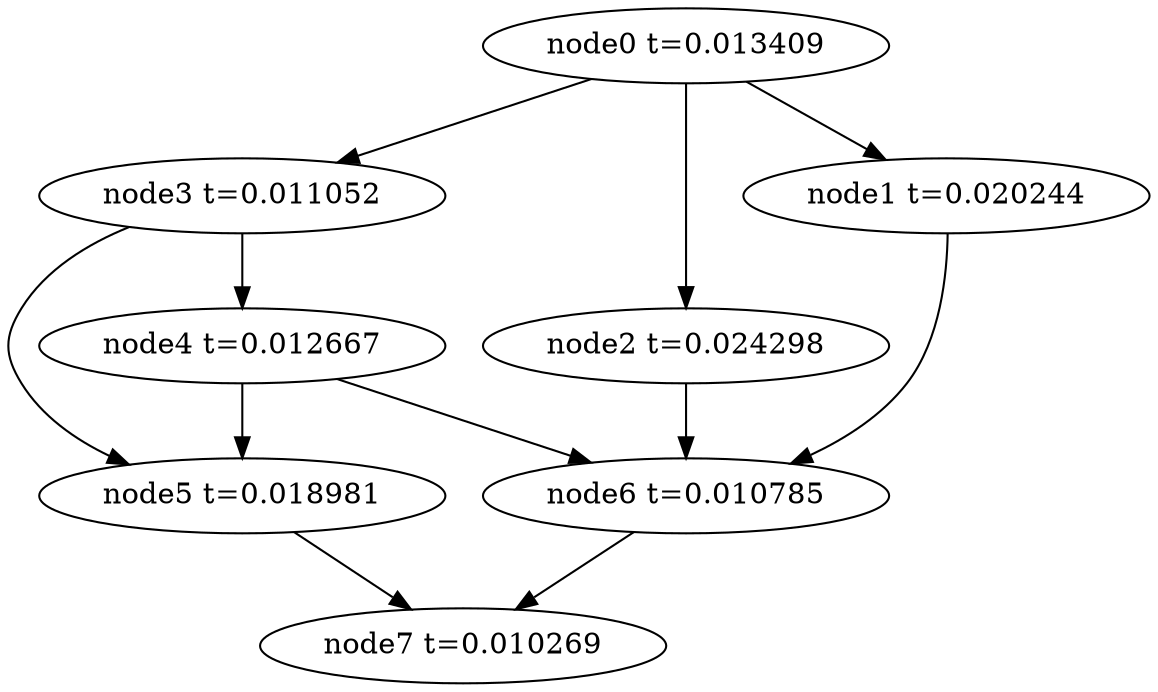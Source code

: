 digraph g{
	node7[label="node7 t=0.010269"]
	node6 -> node7
	node6[label="node6 t=0.010785"];
	node5 -> node7
	node5[label="node5 t=0.018981"];
	node4 -> node6
	node4 -> node5
	node4[label="node4 t=0.012667"];
	node3 -> node5
	node3 -> node4
	node3[label="node3 t=0.011052"];
	node2 -> node6
	node2[label="node2 t=0.024298"];
	node1 -> node6
	node1[label="node1 t=0.020244"];
	node0 -> node3
	node0 -> node2
	node0 -> node1
	node0[label="node0 t=0.013409"];
}
